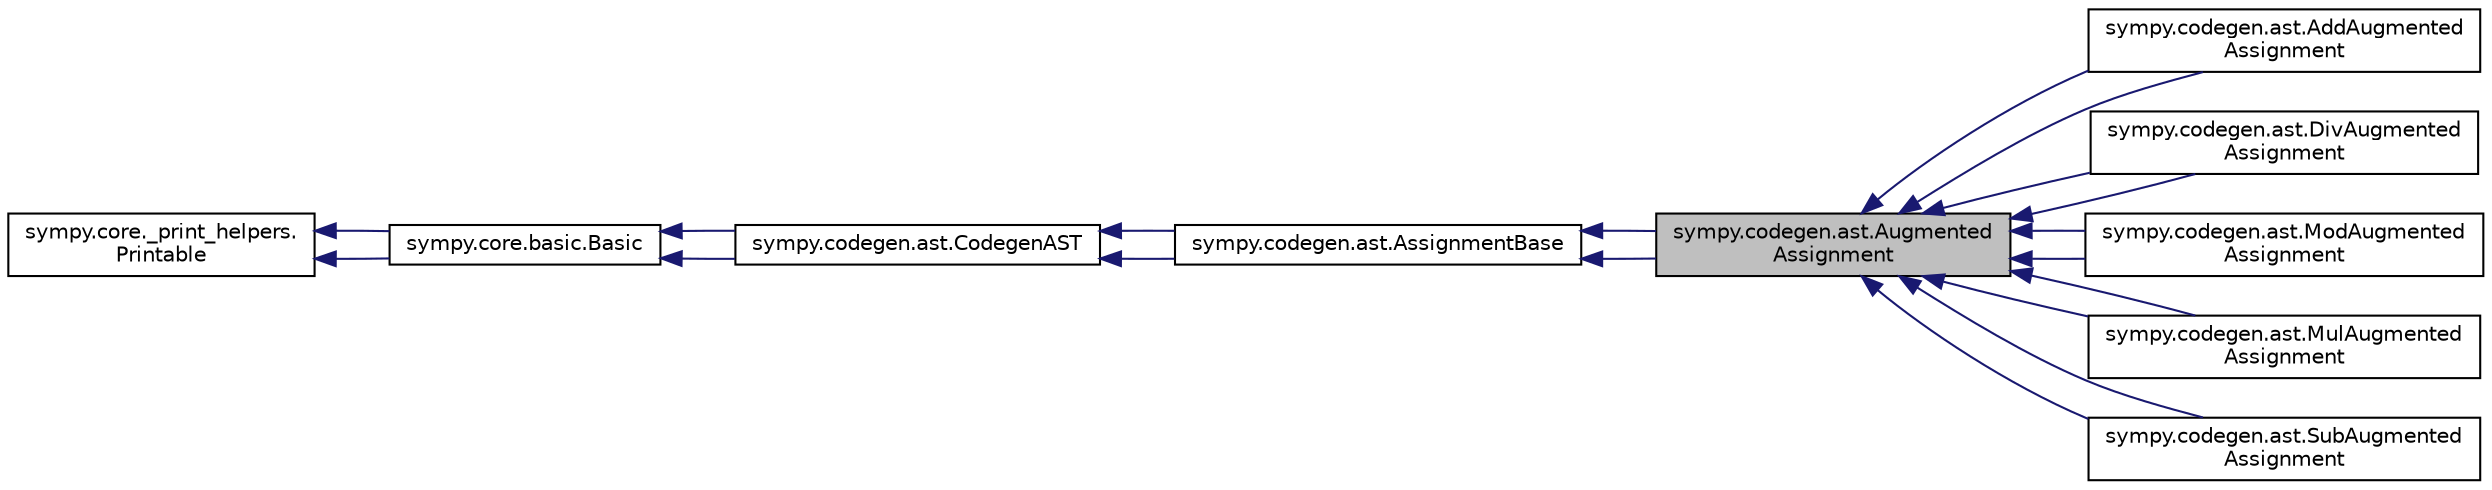digraph "sympy.codegen.ast.AugmentedAssignment"
{
 // LATEX_PDF_SIZE
  edge [fontname="Helvetica",fontsize="10",labelfontname="Helvetica",labelfontsize="10"];
  node [fontname="Helvetica",fontsize="10",shape=record];
  rankdir="LR";
  Node1 [label="sympy.codegen.ast.Augmented\lAssignment",height=0.2,width=0.4,color="black", fillcolor="grey75", style="filled", fontcolor="black",tooltip=" "];
  Node2 -> Node1 [dir="back",color="midnightblue",fontsize="10",style="solid",fontname="Helvetica"];
  Node2 [label="sympy.codegen.ast.AssignmentBase",height=0.2,width=0.4,color="black", fillcolor="white", style="filled",URL="$classsympy_1_1codegen_1_1ast_1_1AssignmentBase.html",tooltip=" "];
  Node3 -> Node2 [dir="back",color="midnightblue",fontsize="10",style="solid",fontname="Helvetica"];
  Node3 [label="sympy.codegen.ast.CodegenAST",height=0.2,width=0.4,color="black", fillcolor="white", style="filled",URL="$classsympy_1_1codegen_1_1ast_1_1CodegenAST.html",tooltip=" "];
  Node4 -> Node3 [dir="back",color="midnightblue",fontsize="10",style="solid",fontname="Helvetica"];
  Node4 [label="sympy.core.basic.Basic",height=0.2,width=0.4,color="black", fillcolor="white", style="filled",URL="$classsympy_1_1core_1_1basic_1_1Basic.html",tooltip=" "];
  Node5 -> Node4 [dir="back",color="midnightblue",fontsize="10",style="solid",fontname="Helvetica"];
  Node5 [label="sympy.core._print_helpers.\lPrintable",height=0.2,width=0.4,color="black", fillcolor="white", style="filled",URL="$classsympy_1_1core_1_1__print__helpers_1_1Printable.html",tooltip=" "];
  Node5 -> Node4 [dir="back",color="midnightblue",fontsize="10",style="solid",fontname="Helvetica"];
  Node4 -> Node3 [dir="back",color="midnightblue",fontsize="10",style="solid",fontname="Helvetica"];
  Node3 -> Node2 [dir="back",color="midnightblue",fontsize="10",style="solid",fontname="Helvetica"];
  Node2 -> Node1 [dir="back",color="midnightblue",fontsize="10",style="solid",fontname="Helvetica"];
  Node1 -> Node6 [dir="back",color="midnightblue",fontsize="10",style="solid",fontname="Helvetica"];
  Node6 [label="sympy.codegen.ast.AddAugmented\lAssignment",height=0.2,width=0.4,color="black", fillcolor="white", style="filled",URL="$classsympy_1_1codegen_1_1ast_1_1AddAugmentedAssignment.html",tooltip=" "];
  Node1 -> Node6 [dir="back",color="midnightblue",fontsize="10",style="solid",fontname="Helvetica"];
  Node1 -> Node7 [dir="back",color="midnightblue",fontsize="10",style="solid",fontname="Helvetica"];
  Node7 [label="sympy.codegen.ast.DivAugmented\lAssignment",height=0.2,width=0.4,color="black", fillcolor="white", style="filled",URL="$classsympy_1_1codegen_1_1ast_1_1DivAugmentedAssignment.html",tooltip=" "];
  Node1 -> Node7 [dir="back",color="midnightblue",fontsize="10",style="solid",fontname="Helvetica"];
  Node1 -> Node8 [dir="back",color="midnightblue",fontsize="10",style="solid",fontname="Helvetica"];
  Node8 [label="sympy.codegen.ast.ModAugmented\lAssignment",height=0.2,width=0.4,color="black", fillcolor="white", style="filled",URL="$classsympy_1_1codegen_1_1ast_1_1ModAugmentedAssignment.html",tooltip=" "];
  Node1 -> Node8 [dir="back",color="midnightblue",fontsize="10",style="solid",fontname="Helvetica"];
  Node1 -> Node9 [dir="back",color="midnightblue",fontsize="10",style="solid",fontname="Helvetica"];
  Node9 [label="sympy.codegen.ast.MulAugmented\lAssignment",height=0.2,width=0.4,color="black", fillcolor="white", style="filled",URL="$classsympy_1_1codegen_1_1ast_1_1MulAugmentedAssignment.html",tooltip=" "];
  Node1 -> Node9 [dir="back",color="midnightblue",fontsize="10",style="solid",fontname="Helvetica"];
  Node1 -> Node10 [dir="back",color="midnightblue",fontsize="10",style="solid",fontname="Helvetica"];
  Node10 [label="sympy.codegen.ast.SubAugmented\lAssignment",height=0.2,width=0.4,color="black", fillcolor="white", style="filled",URL="$classsympy_1_1codegen_1_1ast_1_1SubAugmentedAssignment.html",tooltip=" "];
  Node1 -> Node10 [dir="back",color="midnightblue",fontsize="10",style="solid",fontname="Helvetica"];
}
